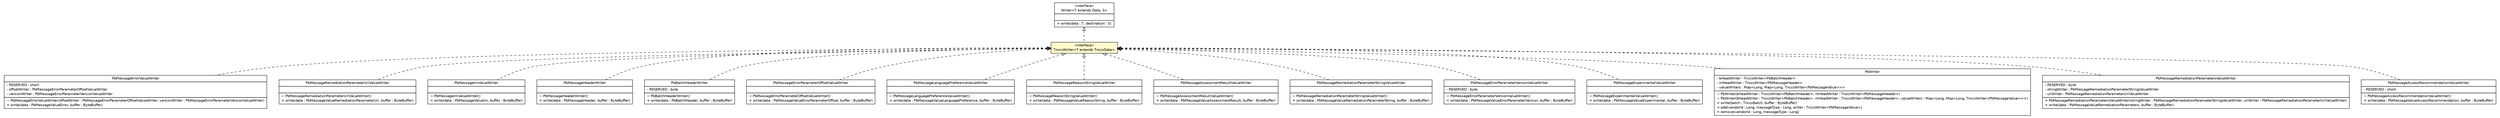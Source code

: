 #!/usr/local/bin/dot
#
# Class diagram 
# Generated by UMLGraph version R5_6 (http://www.umlgraph.org/)
#

digraph G {
	edge [fontname="Helvetica",fontsize=10,labelfontname="Helvetica",labelfontsize=10];
	node [fontname="Helvetica",fontsize=10,shape=plaintext];
	nodesep=0.25;
	ranksep=0.5;
	// de.hsbremen.tc.tnc.message.tnccs.serialize.bytebuffer.TnccsWriter<T extends de.hsbremen.tc.tnc.message.tnccs.TnccsData>
	c168439 [label=<<table title="de.hsbremen.tc.tnc.message.tnccs.serialize.bytebuffer.TnccsWriter" border="0" cellborder="1" cellspacing="0" cellpadding="2" port="p" bgcolor="lemonChiffon" href="./TnccsWriter.html">
		<tr><td><table border="0" cellspacing="0" cellpadding="1">
<tr><td align="center" balign="center"> &#171;interface&#187; </td></tr>
<tr><td align="center" balign="center"> TnccsWriter&lt;T extends TnccsData&gt; </td></tr>
		</table></td></tr>
		</table>>, URL="./TnccsWriter.html", fontname="Helvetica", fontcolor="black", fontsize=10.0];
	// de.hsbremen.tc.tnc.message.Writer<T extends de.hsbremen.tc.tnc.message.Data, S>
	c168456 [label=<<table title="de.hsbremen.tc.tnc.message.Writer" border="0" cellborder="1" cellspacing="0" cellpadding="2" port="p" href="../../../Writer.html">
		<tr><td><table border="0" cellspacing="0" cellpadding="1">
<tr><td align="center" balign="center"> &#171;interface&#187; </td></tr>
<tr><td align="center" balign="center"> Writer&lt;T extends Data, S&gt; </td></tr>
		</table></td></tr>
		<tr><td><table border="0" cellspacing="0" cellpadding="1">
<tr><td align="left" balign="left">  </td></tr>
		</table></td></tr>
		<tr><td><table border="0" cellspacing="0" cellpadding="1">
<tr><td align="left" balign="left"> + write(data : T, destination : S) </td></tr>
		</table></td></tr>
		</table>>, URL="../../../Writer.html", fontname="Helvetica", fontcolor="black", fontsize=10.0];
	// org.ietf.nea.pb.serialize.writer.bytebuffer.PbMessageErrorValueWriter
	c168719 [label=<<table title="org.ietf.nea.pb.serialize.writer.bytebuffer.PbMessageErrorValueWriter" border="0" cellborder="1" cellspacing="0" cellpadding="2" port="p" href="../../../../../../../../org/ietf/nea/pb/serialize/writer/bytebuffer/PbMessageErrorValueWriter.html">
		<tr><td><table border="0" cellspacing="0" cellpadding="1">
<tr><td align="center" balign="center"> PbMessageErrorValueWriter </td></tr>
		</table></td></tr>
		<tr><td><table border="0" cellspacing="0" cellpadding="1">
<tr><td align="left" balign="left"> - RESERVED : short </td></tr>
<tr><td align="left" balign="left"> - offsetWriter : PbMessageErrorParameterOffsetValueWriter </td></tr>
<tr><td align="left" balign="left"> - versionWriter : PbMessageErrorParameterVersionValueWriter </td></tr>
		</table></td></tr>
		<tr><td><table border="0" cellspacing="0" cellpadding="1">
<tr><td align="left" balign="left"> ~ PbMessageErrorValueWriter(offsetWriter : PbMessageErrorParameterOffsetValueWriter, versionWriter : PbMessageErrorParameterVersionValueWriter) </td></tr>
<tr><td align="left" balign="left"> + write(data : PbMessageValueError, buffer : ByteBuffer) </td></tr>
		</table></td></tr>
		</table>>, URL="../../../../../../../../org/ietf/nea/pb/serialize/writer/bytebuffer/PbMessageErrorValueWriter.html", fontname="Helvetica", fontcolor="black", fontsize=10.0];
	// org.ietf.nea.pb.serialize.writer.bytebuffer.PbMessageRemediationParameterUriValueWriter
	c168720 [label=<<table title="org.ietf.nea.pb.serialize.writer.bytebuffer.PbMessageRemediationParameterUriValueWriter" border="0" cellborder="1" cellspacing="0" cellpadding="2" port="p" href="../../../../../../../../org/ietf/nea/pb/serialize/writer/bytebuffer/PbMessageRemediationParameterUriValueWriter.html">
		<tr><td><table border="0" cellspacing="0" cellpadding="1">
<tr><td align="center" balign="center"> PbMessageRemediationParameterUriValueWriter </td></tr>
		</table></td></tr>
		<tr><td><table border="0" cellspacing="0" cellpadding="1">
<tr><td align="left" balign="left">  </td></tr>
		</table></td></tr>
		<tr><td><table border="0" cellspacing="0" cellpadding="1">
<tr><td align="left" balign="left"> ~ PbMessageRemediationParameterUriValueWriter() </td></tr>
<tr><td align="left" balign="left"> + write(data : PbMessageValueRemediationParameterUri, buffer : ByteBuffer) </td></tr>
		</table></td></tr>
		</table>>, URL="../../../../../../../../org/ietf/nea/pb/serialize/writer/bytebuffer/PbMessageRemediationParameterUriValueWriter.html", fontname="Helvetica", fontcolor="black", fontsize=10.0];
	// org.ietf.nea.pb.serialize.writer.bytebuffer.PbMessageImValueWriter
	c168722 [label=<<table title="org.ietf.nea.pb.serialize.writer.bytebuffer.PbMessageImValueWriter" border="0" cellborder="1" cellspacing="0" cellpadding="2" port="p" href="../../../../../../../../org/ietf/nea/pb/serialize/writer/bytebuffer/PbMessageImValueWriter.html">
		<tr><td><table border="0" cellspacing="0" cellpadding="1">
<tr><td align="center" balign="center"> PbMessageImValueWriter </td></tr>
		</table></td></tr>
		<tr><td><table border="0" cellspacing="0" cellpadding="1">
<tr><td align="left" balign="left">  </td></tr>
		</table></td></tr>
		<tr><td><table border="0" cellspacing="0" cellpadding="1">
<tr><td align="left" balign="left"> ~ PbMessageImValueWriter() </td></tr>
<tr><td align="left" balign="left"> + write(data : PbMessageValueIm, buffer : ByteBuffer) </td></tr>
		</table></td></tr>
		</table>>, URL="../../../../../../../../org/ietf/nea/pb/serialize/writer/bytebuffer/PbMessageImValueWriter.html", fontname="Helvetica", fontcolor="black", fontsize=10.0];
	// org.ietf.nea.pb.serialize.writer.bytebuffer.PbMessageHeaderWriter
	c168723 [label=<<table title="org.ietf.nea.pb.serialize.writer.bytebuffer.PbMessageHeaderWriter" border="0" cellborder="1" cellspacing="0" cellpadding="2" port="p" href="../../../../../../../../org/ietf/nea/pb/serialize/writer/bytebuffer/PbMessageHeaderWriter.html">
		<tr><td><table border="0" cellspacing="0" cellpadding="1">
<tr><td align="center" balign="center"> PbMessageHeaderWriter </td></tr>
		</table></td></tr>
		<tr><td><table border="0" cellspacing="0" cellpadding="1">
<tr><td align="left" balign="left">  </td></tr>
		</table></td></tr>
		<tr><td><table border="0" cellspacing="0" cellpadding="1">
<tr><td align="left" balign="left"> ~ PbMessageHeaderWriter() </td></tr>
<tr><td align="left" balign="left"> + write(data : PbMessageHeader, buffer : ByteBuffer) </td></tr>
		</table></td></tr>
		</table>>, URL="../../../../../../../../org/ietf/nea/pb/serialize/writer/bytebuffer/PbMessageHeaderWriter.html", fontname="Helvetica", fontcolor="black", fontsize=10.0];
	// org.ietf.nea.pb.serialize.writer.bytebuffer.PbBatchHeaderWriter
	c168724 [label=<<table title="org.ietf.nea.pb.serialize.writer.bytebuffer.PbBatchHeaderWriter" border="0" cellborder="1" cellspacing="0" cellpadding="2" port="p" href="../../../../../../../../org/ietf/nea/pb/serialize/writer/bytebuffer/PbBatchHeaderWriter.html">
		<tr><td><table border="0" cellspacing="0" cellpadding="1">
<tr><td align="center" balign="center"> PbBatchHeaderWriter </td></tr>
		</table></td></tr>
		<tr><td><table border="0" cellspacing="0" cellpadding="1">
<tr><td align="left" balign="left"> - RESERVED : byte </td></tr>
		</table></td></tr>
		<tr><td><table border="0" cellspacing="0" cellpadding="1">
<tr><td align="left" balign="left"> ~ PbBatchHeaderWriter() </td></tr>
<tr><td align="left" balign="left"> + write(data : PbBatchHeader, buffer : ByteBuffer) </td></tr>
		</table></td></tr>
		</table>>, URL="../../../../../../../../org/ietf/nea/pb/serialize/writer/bytebuffer/PbBatchHeaderWriter.html", fontname="Helvetica", fontcolor="black", fontsize=10.0];
	// org.ietf.nea.pb.serialize.writer.bytebuffer.PbMessageErrorParameterOffsetValueWriter
	c168725 [label=<<table title="org.ietf.nea.pb.serialize.writer.bytebuffer.PbMessageErrorParameterOffsetValueWriter" border="0" cellborder="1" cellspacing="0" cellpadding="2" port="p" href="../../../../../../../../org/ietf/nea/pb/serialize/writer/bytebuffer/PbMessageErrorParameterOffsetValueWriter.html">
		<tr><td><table border="0" cellspacing="0" cellpadding="1">
<tr><td align="center" balign="center"> PbMessageErrorParameterOffsetValueWriter </td></tr>
		</table></td></tr>
		<tr><td><table border="0" cellspacing="0" cellpadding="1">
<tr><td align="left" balign="left">  </td></tr>
		</table></td></tr>
		<tr><td><table border="0" cellspacing="0" cellpadding="1">
<tr><td align="left" balign="left"> ~ PbMessageErrorParameterOffsetValueWriter() </td></tr>
<tr><td align="left" balign="left"> + write(data : PbMessageValueErrorParameterOffset, buffer : ByteBuffer) </td></tr>
		</table></td></tr>
		</table>>, URL="../../../../../../../../org/ietf/nea/pb/serialize/writer/bytebuffer/PbMessageErrorParameterOffsetValueWriter.html", fontname="Helvetica", fontcolor="black", fontsize=10.0];
	// org.ietf.nea.pb.serialize.writer.bytebuffer.PbMessageLanguagePreferenceValueWriter
	c168726 [label=<<table title="org.ietf.nea.pb.serialize.writer.bytebuffer.PbMessageLanguagePreferenceValueWriter" border="0" cellborder="1" cellspacing="0" cellpadding="2" port="p" href="../../../../../../../../org/ietf/nea/pb/serialize/writer/bytebuffer/PbMessageLanguagePreferenceValueWriter.html">
		<tr><td><table border="0" cellspacing="0" cellpadding="1">
<tr><td align="center" balign="center"> PbMessageLanguagePreferenceValueWriter </td></tr>
		</table></td></tr>
		<tr><td><table border="0" cellspacing="0" cellpadding="1">
<tr><td align="left" balign="left">  </td></tr>
		</table></td></tr>
		<tr><td><table border="0" cellspacing="0" cellpadding="1">
<tr><td align="left" balign="left"> ~ PbMessageLanguagePreferenceValueWriter() </td></tr>
<tr><td align="left" balign="left"> + write(data : PbMessageValueLanguagePreference, buffer : ByteBuffer) </td></tr>
		</table></td></tr>
		</table>>, URL="../../../../../../../../org/ietf/nea/pb/serialize/writer/bytebuffer/PbMessageLanguagePreferenceValueWriter.html", fontname="Helvetica", fontcolor="black", fontsize=10.0];
	// org.ietf.nea.pb.serialize.writer.bytebuffer.PbMessageReasonStringValueWriter
	c168727 [label=<<table title="org.ietf.nea.pb.serialize.writer.bytebuffer.PbMessageReasonStringValueWriter" border="0" cellborder="1" cellspacing="0" cellpadding="2" port="p" href="../../../../../../../../org/ietf/nea/pb/serialize/writer/bytebuffer/PbMessageReasonStringValueWriter.html">
		<tr><td><table border="0" cellspacing="0" cellpadding="1">
<tr><td align="center" balign="center"> PbMessageReasonStringValueWriter </td></tr>
		</table></td></tr>
		<tr><td><table border="0" cellspacing="0" cellpadding="1">
<tr><td align="left" balign="left">  </td></tr>
		</table></td></tr>
		<tr><td><table border="0" cellspacing="0" cellpadding="1">
<tr><td align="left" balign="left"> ~ PbMessageReasonStringValueWriter() </td></tr>
<tr><td align="left" balign="left"> + write(data : PbMessageValueReasonString, buffer : ByteBuffer) </td></tr>
		</table></td></tr>
		</table>>, URL="../../../../../../../../org/ietf/nea/pb/serialize/writer/bytebuffer/PbMessageReasonStringValueWriter.html", fontname="Helvetica", fontcolor="black", fontsize=10.0];
	// org.ietf.nea.pb.serialize.writer.bytebuffer.PbMessageAssessmentResultValueWriter
	c168728 [label=<<table title="org.ietf.nea.pb.serialize.writer.bytebuffer.PbMessageAssessmentResultValueWriter" border="0" cellborder="1" cellspacing="0" cellpadding="2" port="p" href="../../../../../../../../org/ietf/nea/pb/serialize/writer/bytebuffer/PbMessageAssessmentResultValueWriter.html">
		<tr><td><table border="0" cellspacing="0" cellpadding="1">
<tr><td align="center" balign="center"> PbMessageAssessmentResultValueWriter </td></tr>
		</table></td></tr>
		<tr><td><table border="0" cellspacing="0" cellpadding="1">
<tr><td align="left" balign="left">  </td></tr>
		</table></td></tr>
		<tr><td><table border="0" cellspacing="0" cellpadding="1">
<tr><td align="left" balign="left"> ~ PbMessageAssessmentResultValueWriter() </td></tr>
<tr><td align="left" balign="left"> + write(data : PbMessageValueAssessmentResult, buffer : ByteBuffer) </td></tr>
		</table></td></tr>
		</table>>, URL="../../../../../../../../org/ietf/nea/pb/serialize/writer/bytebuffer/PbMessageAssessmentResultValueWriter.html", fontname="Helvetica", fontcolor="black", fontsize=10.0];
	// org.ietf.nea.pb.serialize.writer.bytebuffer.PbMessageRemediationParameterStringValueWriter
	c168729 [label=<<table title="org.ietf.nea.pb.serialize.writer.bytebuffer.PbMessageRemediationParameterStringValueWriter" border="0" cellborder="1" cellspacing="0" cellpadding="2" port="p" href="../../../../../../../../org/ietf/nea/pb/serialize/writer/bytebuffer/PbMessageRemediationParameterStringValueWriter.html">
		<tr><td><table border="0" cellspacing="0" cellpadding="1">
<tr><td align="center" balign="center"> PbMessageRemediationParameterStringValueWriter </td></tr>
		</table></td></tr>
		<tr><td><table border="0" cellspacing="0" cellpadding="1">
<tr><td align="left" balign="left">  </td></tr>
		</table></td></tr>
		<tr><td><table border="0" cellspacing="0" cellpadding="1">
<tr><td align="left" balign="left"> ~ PbMessageRemediationParameterStringValueWriter() </td></tr>
<tr><td align="left" balign="left"> + write(data : PbMessageValueRemediationParameterString, buffer : ByteBuffer) </td></tr>
		</table></td></tr>
		</table>>, URL="../../../../../../../../org/ietf/nea/pb/serialize/writer/bytebuffer/PbMessageRemediationParameterStringValueWriter.html", fontname="Helvetica", fontcolor="black", fontsize=10.0];
	// org.ietf.nea.pb.serialize.writer.bytebuffer.PbMessageErrorParameterVersionValueWriter
	c168730 [label=<<table title="org.ietf.nea.pb.serialize.writer.bytebuffer.PbMessageErrorParameterVersionValueWriter" border="0" cellborder="1" cellspacing="0" cellpadding="2" port="p" href="../../../../../../../../org/ietf/nea/pb/serialize/writer/bytebuffer/PbMessageErrorParameterVersionValueWriter.html">
		<tr><td><table border="0" cellspacing="0" cellpadding="1">
<tr><td align="center" balign="center"> PbMessageErrorParameterVersionValueWriter </td></tr>
		</table></td></tr>
		<tr><td><table border="0" cellspacing="0" cellpadding="1">
<tr><td align="left" balign="left"> - RESERVED : byte </td></tr>
		</table></td></tr>
		<tr><td><table border="0" cellspacing="0" cellpadding="1">
<tr><td align="left" balign="left"> ~ PbMessageErrorParameterVersionValueWriter() </td></tr>
<tr><td align="left" balign="left"> + write(data : PbMessageValueErrorParameterVersion, buffer : ByteBuffer) </td></tr>
		</table></td></tr>
		</table>>, URL="../../../../../../../../org/ietf/nea/pb/serialize/writer/bytebuffer/PbMessageErrorParameterVersionValueWriter.html", fontname="Helvetica", fontcolor="black", fontsize=10.0];
	// org.ietf.nea.pb.serialize.writer.bytebuffer.PbMessageExperimentalValueWriter
	c168731 [label=<<table title="org.ietf.nea.pb.serialize.writer.bytebuffer.PbMessageExperimentalValueWriter" border="0" cellborder="1" cellspacing="0" cellpadding="2" port="p" href="../../../../../../../../org/ietf/nea/pb/serialize/writer/bytebuffer/PbMessageExperimentalValueWriter.html">
		<tr><td><table border="0" cellspacing="0" cellpadding="1">
<tr><td align="center" balign="center"> PbMessageExperimentalValueWriter </td></tr>
		</table></td></tr>
		<tr><td><table border="0" cellspacing="0" cellpadding="1">
<tr><td align="left" balign="left">  </td></tr>
		</table></td></tr>
		<tr><td><table border="0" cellspacing="0" cellpadding="1">
<tr><td align="left" balign="left"> ~ PbMessageExperimentalValueWriter() </td></tr>
<tr><td align="left" balign="left"> + write(data : PbMessageValueExperimental, buffer : ByteBuffer) </td></tr>
		</table></td></tr>
		</table>>, URL="../../../../../../../../org/ietf/nea/pb/serialize/writer/bytebuffer/PbMessageExperimentalValueWriter.html", fontname="Helvetica", fontcolor="black", fontsize=10.0];
	// org.ietf.nea.pb.serialize.writer.bytebuffer.PbWriter
	c168732 [label=<<table title="org.ietf.nea.pb.serialize.writer.bytebuffer.PbWriter" border="0" cellborder="1" cellspacing="0" cellpadding="2" port="p" href="../../../../../../../../org/ietf/nea/pb/serialize/writer/bytebuffer/PbWriter.html">
		<tr><td><table border="0" cellspacing="0" cellpadding="1">
<tr><td align="center" balign="center"> PbWriter </td></tr>
		</table></td></tr>
		<tr><td><table border="0" cellspacing="0" cellpadding="1">
<tr><td align="left" balign="left"> - bHeadWriter : TnccsWriter&lt;PbBatchHeader&gt; </td></tr>
<tr><td align="left" balign="left"> - mHeadWriter : TnccsWriter&lt;PbMessageHeader&gt; </td></tr>
<tr><td align="left" balign="left"> - valueWriters : Map&lt;Long, Map&lt;Long, TnccsWriter&lt;PbMessageValue&gt;&gt;&gt; </td></tr>
		</table></td></tr>
		<tr><td><table border="0" cellspacing="0" cellpadding="1">
<tr><td align="left" balign="left"> ~ PbWriter(bHeadWriter : TnccsWriter&lt;PbBatchHeader&gt;, mHeadWriter : TnccsWriter&lt;PbMessageHeader&gt;) </td></tr>
<tr><td align="left" balign="left"> ~ PbWriter(bHeadWriter : TnccsWriter&lt;PbBatchHeader&gt;, mHeadWriter : TnccsWriter&lt;PbMessageHeader&gt;, valueWriters : Map&lt;Long, Map&lt;Long, TnccsWriter&lt;PbMessageValue&gt;&gt;&gt;) </td></tr>
<tr><td align="left" balign="left"> + write(batch : TnccsBatch, buffer : ByteBuffer) </td></tr>
<tr><td align="left" balign="left"> + add(vendorId : Long, messageType : Long, writer : TnccsWriter&lt;PbMessageValue&gt;) </td></tr>
<tr><td align="left" balign="left"> + remove(vendorId : Long, messageType : Long) </td></tr>
		</table></td></tr>
		</table>>, URL="../../../../../../../../org/ietf/nea/pb/serialize/writer/bytebuffer/PbWriter.html", fontname="Helvetica", fontcolor="black", fontsize=10.0];
	// org.ietf.nea.pb.serialize.writer.bytebuffer.PbMessageRemediationParametersValueWriter
	c168733 [label=<<table title="org.ietf.nea.pb.serialize.writer.bytebuffer.PbMessageRemediationParametersValueWriter" border="0" cellborder="1" cellspacing="0" cellpadding="2" port="p" href="../../../../../../../../org/ietf/nea/pb/serialize/writer/bytebuffer/PbMessageRemediationParametersValueWriter.html">
		<tr><td><table border="0" cellspacing="0" cellpadding="1">
<tr><td align="center" balign="center"> PbMessageRemediationParametersValueWriter </td></tr>
		</table></td></tr>
		<tr><td><table border="0" cellspacing="0" cellpadding="1">
<tr><td align="left" balign="left"> - RESERVED : byte </td></tr>
<tr><td align="left" balign="left"> - stringWriter : PbMessageRemediationParameterStringValueWriter </td></tr>
<tr><td align="left" balign="left"> - uriWriter : PbMessageRemediationParameterUriValueWriter </td></tr>
		</table></td></tr>
		<tr><td><table border="0" cellspacing="0" cellpadding="1">
<tr><td align="left" balign="left"> + PbMessageRemediationParametersValueWriter(stringWriter : PbMessageRemediationParameterStringValueWriter, uriWriter : PbMessageRemediationParameterUriValueWriter) </td></tr>
<tr><td align="left" balign="left"> + write(data : PbMessageValueRemediationParameters, buffer : ByteBuffer) </td></tr>
		</table></td></tr>
		</table>>, URL="../../../../../../../../org/ietf/nea/pb/serialize/writer/bytebuffer/PbMessageRemediationParametersValueWriter.html", fontname="Helvetica", fontcolor="black", fontsize=10.0];
	// org.ietf.nea.pb.serialize.writer.bytebuffer.PbMessageAccessRecommendationValueWriter
	c168734 [label=<<table title="org.ietf.nea.pb.serialize.writer.bytebuffer.PbMessageAccessRecommendationValueWriter" border="0" cellborder="1" cellspacing="0" cellpadding="2" port="p" href="../../../../../../../../org/ietf/nea/pb/serialize/writer/bytebuffer/PbMessageAccessRecommendationValueWriter.html">
		<tr><td><table border="0" cellspacing="0" cellpadding="1">
<tr><td align="center" balign="center"> PbMessageAccessRecommendationValueWriter </td></tr>
		</table></td></tr>
		<tr><td><table border="0" cellspacing="0" cellpadding="1">
<tr><td align="left" balign="left"> - RESERVED : short </td></tr>
		</table></td></tr>
		<tr><td><table border="0" cellspacing="0" cellpadding="1">
<tr><td align="left" balign="left"> ~ PbMessageAccessRecommendationValueWriter() </td></tr>
<tr><td align="left" balign="left"> + write(data : PbMessageValueAccessRecommendation, buffer : ByteBuffer) </td></tr>
		</table></td></tr>
		</table>>, URL="../../../../../../../../org/ietf/nea/pb/serialize/writer/bytebuffer/PbMessageAccessRecommendationValueWriter.html", fontname="Helvetica", fontcolor="black", fontsize=10.0];
	//de.hsbremen.tc.tnc.message.tnccs.serialize.bytebuffer.TnccsWriter<T extends de.hsbremen.tc.tnc.message.tnccs.TnccsData> implements de.hsbremen.tc.tnc.message.Writer<T extends de.hsbremen.tc.tnc.message.Data, S>
	c168456:p -> c168439:p [dir=back,arrowtail=empty,style=dashed];
	//org.ietf.nea.pb.serialize.writer.bytebuffer.PbMessageErrorValueWriter implements de.hsbremen.tc.tnc.message.tnccs.serialize.bytebuffer.TnccsWriter<T extends de.hsbremen.tc.tnc.message.tnccs.TnccsData>
	c168439:p -> c168719:p [dir=back,arrowtail=empty,style=dashed];
	//org.ietf.nea.pb.serialize.writer.bytebuffer.PbMessageRemediationParameterUriValueWriter implements de.hsbremen.tc.tnc.message.tnccs.serialize.bytebuffer.TnccsWriter<T extends de.hsbremen.tc.tnc.message.tnccs.TnccsData>
	c168439:p -> c168720:p [dir=back,arrowtail=empty,style=dashed];
	//org.ietf.nea.pb.serialize.writer.bytebuffer.PbMessageImValueWriter implements de.hsbremen.tc.tnc.message.tnccs.serialize.bytebuffer.TnccsWriter<T extends de.hsbremen.tc.tnc.message.tnccs.TnccsData>
	c168439:p -> c168722:p [dir=back,arrowtail=empty,style=dashed];
	//org.ietf.nea.pb.serialize.writer.bytebuffer.PbMessageHeaderWriter implements de.hsbremen.tc.tnc.message.tnccs.serialize.bytebuffer.TnccsWriter<T extends de.hsbremen.tc.tnc.message.tnccs.TnccsData>
	c168439:p -> c168723:p [dir=back,arrowtail=empty,style=dashed];
	//org.ietf.nea.pb.serialize.writer.bytebuffer.PbBatchHeaderWriter implements de.hsbremen.tc.tnc.message.tnccs.serialize.bytebuffer.TnccsWriter<T extends de.hsbremen.tc.tnc.message.tnccs.TnccsData>
	c168439:p -> c168724:p [dir=back,arrowtail=empty,style=dashed];
	//org.ietf.nea.pb.serialize.writer.bytebuffer.PbMessageErrorParameterOffsetValueWriter implements de.hsbremen.tc.tnc.message.tnccs.serialize.bytebuffer.TnccsWriter<T extends de.hsbremen.tc.tnc.message.tnccs.TnccsData>
	c168439:p -> c168725:p [dir=back,arrowtail=empty,style=dashed];
	//org.ietf.nea.pb.serialize.writer.bytebuffer.PbMessageLanguagePreferenceValueWriter implements de.hsbremen.tc.tnc.message.tnccs.serialize.bytebuffer.TnccsWriter<T extends de.hsbremen.tc.tnc.message.tnccs.TnccsData>
	c168439:p -> c168726:p [dir=back,arrowtail=empty,style=dashed];
	//org.ietf.nea.pb.serialize.writer.bytebuffer.PbMessageReasonStringValueWriter implements de.hsbremen.tc.tnc.message.tnccs.serialize.bytebuffer.TnccsWriter<T extends de.hsbremen.tc.tnc.message.tnccs.TnccsData>
	c168439:p -> c168727:p [dir=back,arrowtail=empty,style=dashed];
	//org.ietf.nea.pb.serialize.writer.bytebuffer.PbMessageAssessmentResultValueWriter implements de.hsbremen.tc.tnc.message.tnccs.serialize.bytebuffer.TnccsWriter<T extends de.hsbremen.tc.tnc.message.tnccs.TnccsData>
	c168439:p -> c168728:p [dir=back,arrowtail=empty,style=dashed];
	//org.ietf.nea.pb.serialize.writer.bytebuffer.PbMessageRemediationParameterStringValueWriter implements de.hsbremen.tc.tnc.message.tnccs.serialize.bytebuffer.TnccsWriter<T extends de.hsbremen.tc.tnc.message.tnccs.TnccsData>
	c168439:p -> c168729:p [dir=back,arrowtail=empty,style=dashed];
	//org.ietf.nea.pb.serialize.writer.bytebuffer.PbMessageErrorParameterVersionValueWriter implements de.hsbremen.tc.tnc.message.tnccs.serialize.bytebuffer.TnccsWriter<T extends de.hsbremen.tc.tnc.message.tnccs.TnccsData>
	c168439:p -> c168730:p [dir=back,arrowtail=empty,style=dashed];
	//org.ietf.nea.pb.serialize.writer.bytebuffer.PbMessageExperimentalValueWriter implements de.hsbremen.tc.tnc.message.tnccs.serialize.bytebuffer.TnccsWriter<T extends de.hsbremen.tc.tnc.message.tnccs.TnccsData>
	c168439:p -> c168731:p [dir=back,arrowtail=empty,style=dashed];
	//org.ietf.nea.pb.serialize.writer.bytebuffer.PbWriter implements de.hsbremen.tc.tnc.message.tnccs.serialize.bytebuffer.TnccsWriter<T extends de.hsbremen.tc.tnc.message.tnccs.TnccsData>
	c168439:p -> c168732:p [dir=back,arrowtail=empty,style=dashed];
	//org.ietf.nea.pb.serialize.writer.bytebuffer.PbMessageRemediationParametersValueWriter implements de.hsbremen.tc.tnc.message.tnccs.serialize.bytebuffer.TnccsWriter<T extends de.hsbremen.tc.tnc.message.tnccs.TnccsData>
	c168439:p -> c168733:p [dir=back,arrowtail=empty,style=dashed];
	//org.ietf.nea.pb.serialize.writer.bytebuffer.PbMessageAccessRecommendationValueWriter implements de.hsbremen.tc.tnc.message.tnccs.serialize.bytebuffer.TnccsWriter<T extends de.hsbremen.tc.tnc.message.tnccs.TnccsData>
	c168439:p -> c168734:p [dir=back,arrowtail=empty,style=dashed];
}

